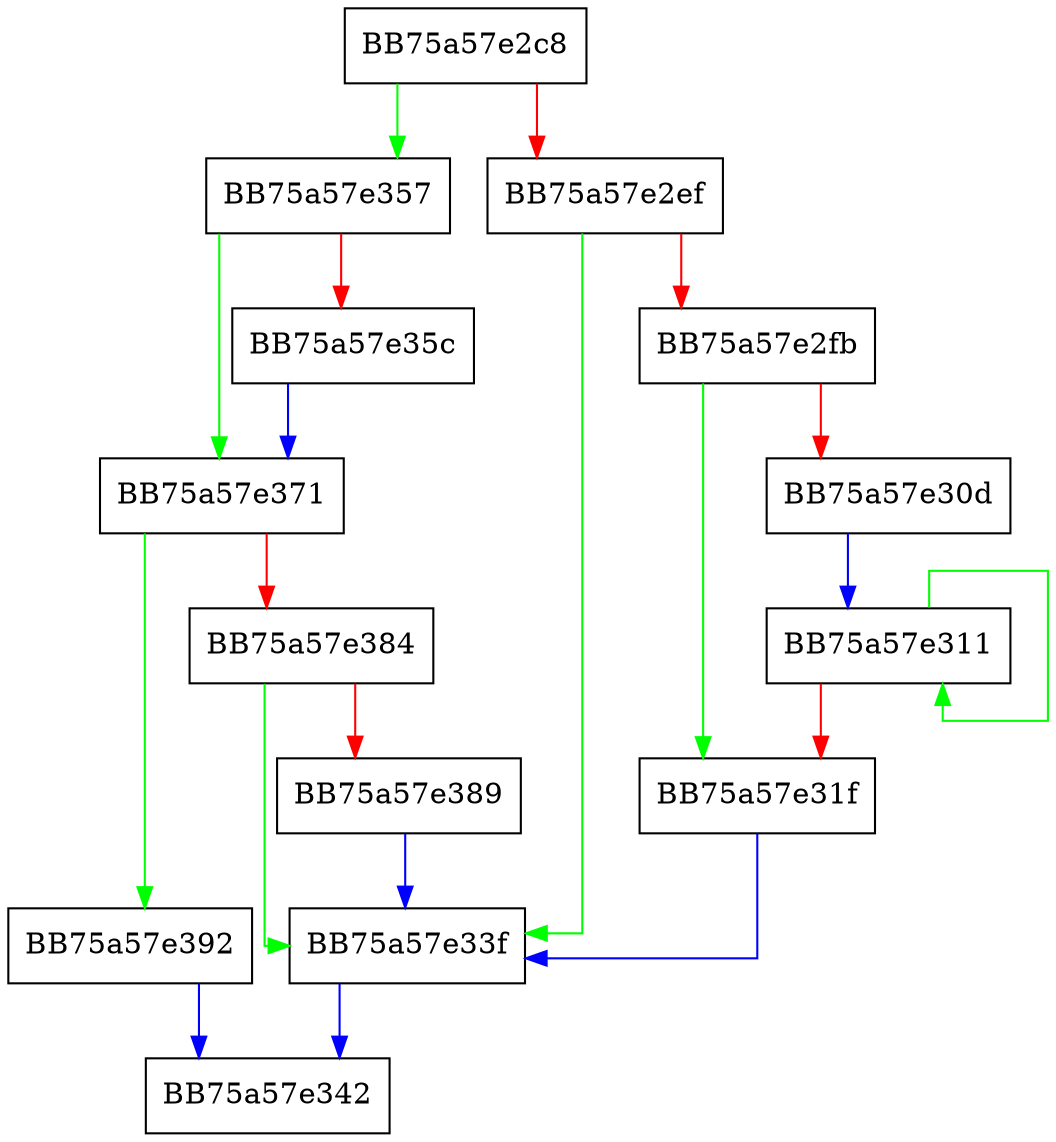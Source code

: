 digraph mtf_decode {
  node [shape="box"];
  graph [splines=ortho];
  BB75a57e2c8 -> BB75a57e357 [color="green"];
  BB75a57e2c8 -> BB75a57e2ef [color="red"];
  BB75a57e2ef -> BB75a57e33f [color="green"];
  BB75a57e2ef -> BB75a57e2fb [color="red"];
  BB75a57e2fb -> BB75a57e31f [color="green"];
  BB75a57e2fb -> BB75a57e30d [color="red"];
  BB75a57e30d -> BB75a57e311 [color="blue"];
  BB75a57e311 -> BB75a57e311 [color="green"];
  BB75a57e311 -> BB75a57e31f [color="red"];
  BB75a57e31f -> BB75a57e33f [color="blue"];
  BB75a57e33f -> BB75a57e342 [color="blue"];
  BB75a57e357 -> BB75a57e371 [color="green"];
  BB75a57e357 -> BB75a57e35c [color="red"];
  BB75a57e35c -> BB75a57e371 [color="blue"];
  BB75a57e371 -> BB75a57e392 [color="green"];
  BB75a57e371 -> BB75a57e384 [color="red"];
  BB75a57e384 -> BB75a57e33f [color="green"];
  BB75a57e384 -> BB75a57e389 [color="red"];
  BB75a57e389 -> BB75a57e33f [color="blue"];
  BB75a57e392 -> BB75a57e342 [color="blue"];
}